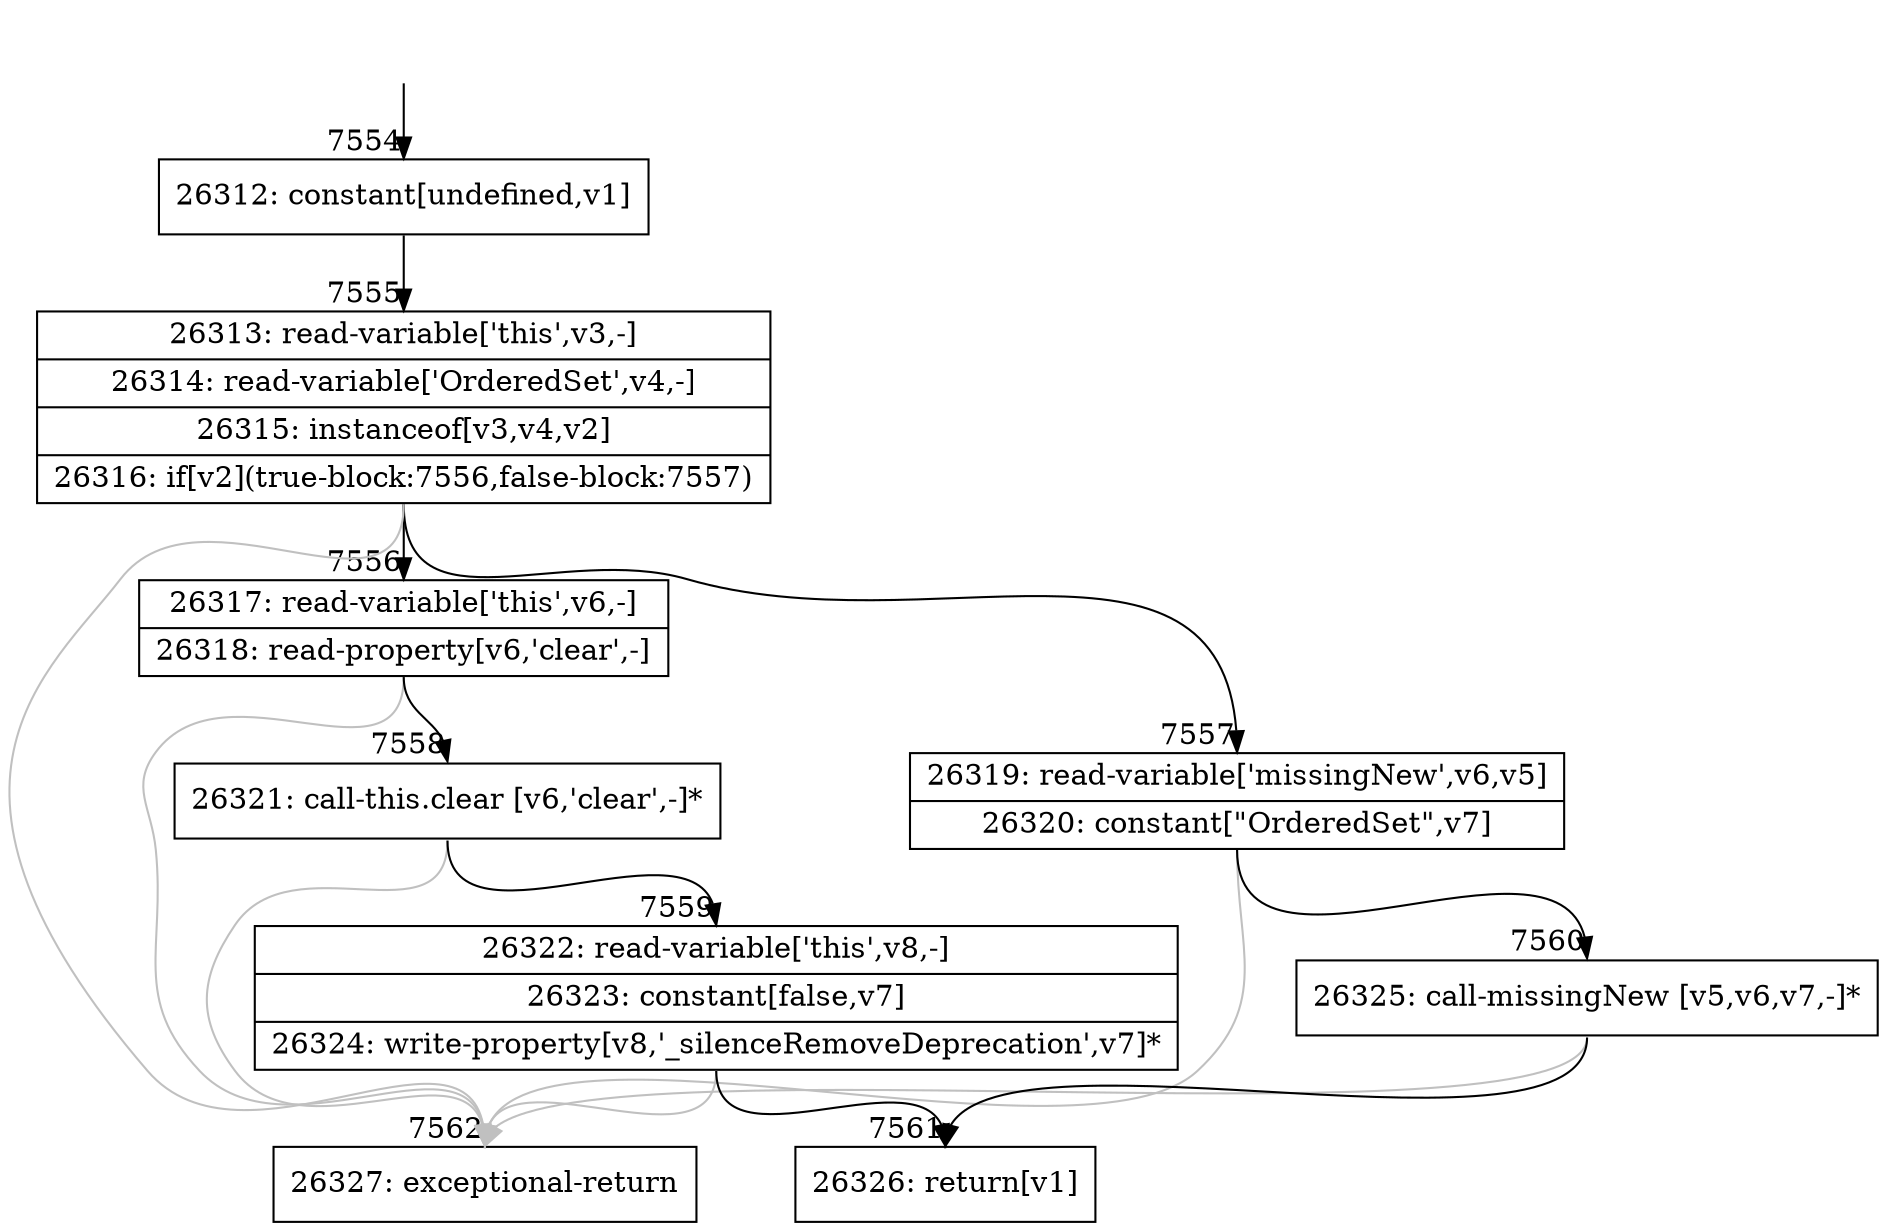 digraph {
rankdir="TD"
BB_entry633[shape=none,label=""];
BB_entry633 -> BB7554 [tailport=s, headport=n, headlabel="    7554"]
BB7554 [shape=record label="{26312: constant[undefined,v1]}" ] 
BB7554 -> BB7555 [tailport=s, headport=n, headlabel="      7555"]
BB7555 [shape=record label="{26313: read-variable['this',v3,-]|26314: read-variable['OrderedSet',v4,-]|26315: instanceof[v3,v4,v2]|26316: if[v2](true-block:7556,false-block:7557)}" ] 
BB7555 -> BB7556 [tailport=s, headport=n, headlabel="      7556"]
BB7555 -> BB7557 [tailport=s, headport=n, headlabel="      7557"]
BB7555 -> BB7562 [tailport=s, headport=n, color=gray, headlabel="      7562"]
BB7556 [shape=record label="{26317: read-variable['this',v6,-]|26318: read-property[v6,'clear',-]}" ] 
BB7556 -> BB7558 [tailport=s, headport=n, headlabel="      7558"]
BB7556 -> BB7562 [tailport=s, headport=n, color=gray]
BB7557 [shape=record label="{26319: read-variable['missingNew',v6,v5]|26320: constant[\"OrderedSet\",v7]}" ] 
BB7557 -> BB7560 [tailport=s, headport=n, headlabel="      7560"]
BB7557 -> BB7562 [tailport=s, headport=n, color=gray]
BB7558 [shape=record label="{26321: call-this.clear [v6,'clear',-]*}" ] 
BB7558 -> BB7559 [tailport=s, headport=n, headlabel="      7559"]
BB7558 -> BB7562 [tailport=s, headport=n, color=gray]
BB7559 [shape=record label="{26322: read-variable['this',v8,-]|26323: constant[false,v7]|26324: write-property[v8,'_silenceRemoveDeprecation',v7]*}" ] 
BB7559 -> BB7561 [tailport=s, headport=n, headlabel="      7561"]
BB7559 -> BB7562 [tailport=s, headport=n, color=gray]
BB7560 [shape=record label="{26325: call-missingNew [v5,v6,v7,-]*}" ] 
BB7560 -> BB7561 [tailport=s, headport=n]
BB7560 -> BB7562 [tailport=s, headport=n, color=gray]
BB7561 [shape=record label="{26326: return[v1]}" ] 
BB7562 [shape=record label="{26327: exceptional-return}" ] 
//#$~ 13941
}
